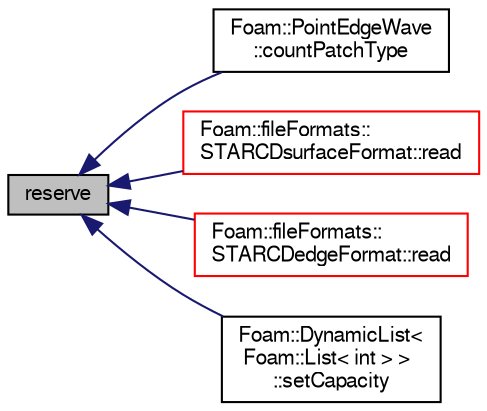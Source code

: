 digraph "reserve"
{
  bgcolor="transparent";
  edge [fontname="FreeSans",fontsize="10",labelfontname="FreeSans",labelfontsize="10"];
  node [fontname="FreeSans",fontsize="10",shape=record];
  rankdir="LR";
  Node225 [label="reserve",height=0.2,width=0.4,color="black", fillcolor="grey75", style="filled", fontcolor="black"];
  Node225 -> Node226 [dir="back",color="midnightblue",fontsize="10",style="solid",fontname="FreeSans"];
  Node226 [label="Foam::PointEdgeWave\l::countPatchType",height=0.2,width=0.4,color="black",URL="$a24858.html#a774d50194a0ab5809347d4eb20808ff6"];
  Node225 -> Node227 [dir="back",color="midnightblue",fontsize="10",style="solid",fontname="FreeSans"];
  Node227 [label="Foam::fileFormats::\lSTARCDsurfaceFormat::read",height=0.2,width=0.4,color="red",URL="$a29630.html#a464ebd67acbdff0014d4dae69e3ec4be",tooltip="Read from file. "];
  Node225 -> Node230 [dir="back",color="midnightblue",fontsize="10",style="solid",fontname="FreeSans"];
  Node230 [label="Foam::fileFormats::\lSTARCDedgeFormat::read",height=0.2,width=0.4,color="red",URL="$a21778.html#a464ebd67acbdff0014d4dae69e3ec4be",tooltip="Read from file. "];
  Node225 -> Node233 [dir="back",color="midnightblue",fontsize="10",style="solid",fontname="FreeSans"];
  Node233 [label="Foam::DynamicList\<\l Foam::List\< int \> \>\l::setCapacity",height=0.2,width=0.4,color="black",URL="$a25890.html#a3769bf93f15609625d62b693c566bcd1",tooltip="Alter the size of the underlying storage. "];
}
